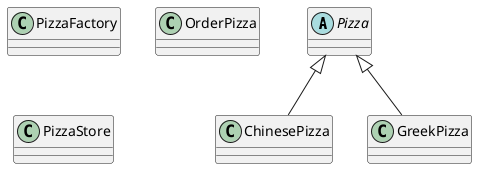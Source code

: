 @startuml
'https://plantuml.com/class-diagram

abstract class Pizza
class ChinesePizza extends Pizza
class GreekPizza extends Pizza
class PizzaFactory
class OrderPizza
class PizzaStore


@enduml